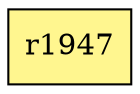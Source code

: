 digraph G {
rankdir=BT;ranksep="2.0";
"r1947" [shape=record,fillcolor=khaki1,style=filled,label="{r1947}"];
}